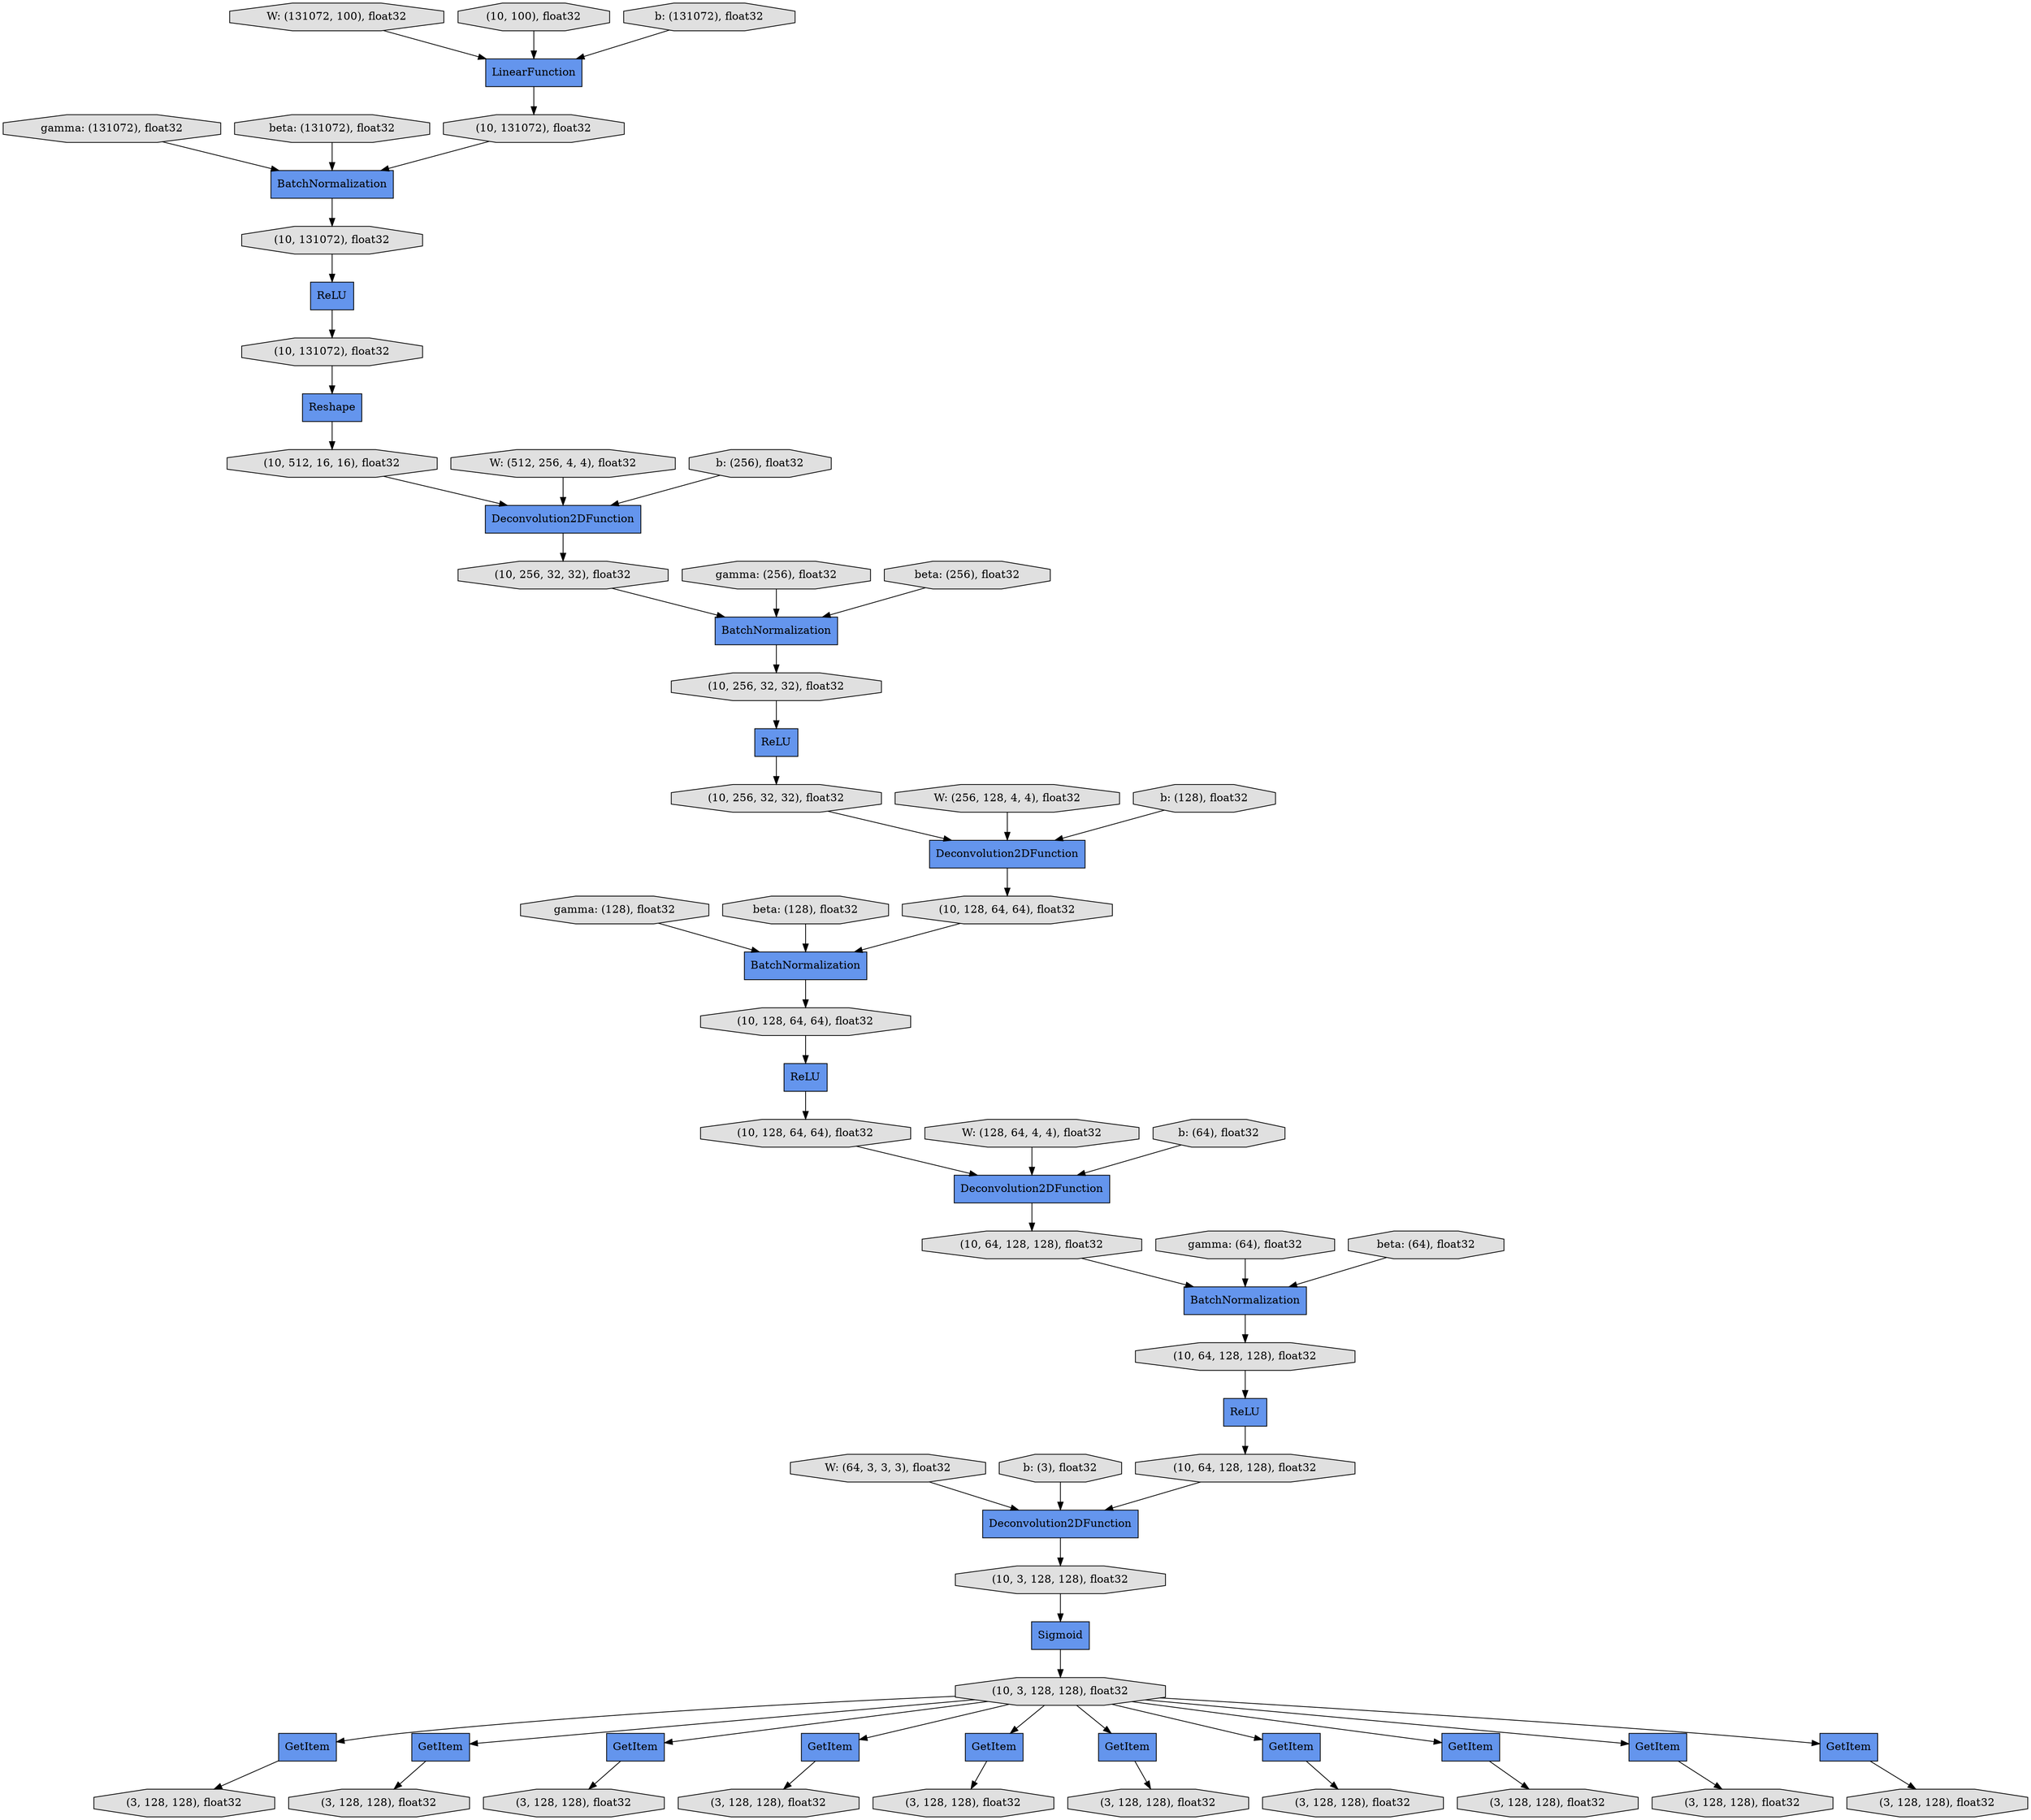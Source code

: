 digraph graphname{rankdir=TB;4561989704 [label="(3, 128, 128), float32",shape="octagon",fillcolor="#E0E0E0",style="filled"];4869783624 [label="(10, 512, 16, 16), float32",shape="octagon",fillcolor="#E0E0E0",style="filled"];4869783680 [label="BatchNormalization",shape="record",fillcolor="#6495ED",style="filled"];4560740480 [label="gamma: (131072), float32",shape="octagon",fillcolor="#E0E0E0",style="filled"];4869783736 [label="ReLU",shape="record",fillcolor="#6495ED",style="filled"];4561989872 [label="GetItem",shape="record",fillcolor="#6495ED",style="filled"];4869783792 [label="(10, 256, 32, 32), float32",shape="octagon",fillcolor="#E0E0E0",style="filled"];4560744344 [label="gamma: (128), float32",shape="octagon",fillcolor="#E0E0E0",style="filled"];4561989984 [label="(3, 128, 128), float32",shape="octagon",fillcolor="#E0E0E0",style="filled"];4561957216 [label="GetItem",shape="record",fillcolor="#6495ED",style="filled"];4869783904 [label="ReLU",shape="record",fillcolor="#6495ED",style="filled"];4869783960 [label="BatchNormalization",shape="record",fillcolor="#6495ED",style="filled"];4560765280 [label="beta: (128), float32",shape="octagon",fillcolor="#E0E0E0",style="filled"];4560742776 [label="gamma: (256), float32",shape="octagon",fillcolor="#E0E0E0",style="filled"];4869784016 [label="(10, 256, 32, 32), float32",shape="octagon",fillcolor="#E0E0E0",style="filled"];4561990152 [label="GetItem",shape="record",fillcolor="#6495ED",style="filled"];4869784072 [label="Deconvolution2DFunction",shape="record",fillcolor="#6495ED",style="filled"];4560740872 [label="beta: (131072), float32",shape="octagon",fillcolor="#E0E0E0",style="filled"];4869784128 [label="(10, 256, 32, 32), float32",shape="octagon",fillcolor="#E0E0E0",style="filled"];4869689240 [label="Deconvolution2DFunction",shape="record",fillcolor="#6495ED",style="filled"];4561990264 [label="(3, 128, 128), float32",shape="octagon",fillcolor="#E0E0E0",style="filled"];4869784184 [label="(10, 128, 64, 64), float32",shape="octagon",fillcolor="#E0E0E0",style="filled"];4560765672 [label="W: (64, 3, 3, 3), float32",shape="octagon",fillcolor="#E0E0E0",style="filled"];4869784296 [label="ReLU",shape="record",fillcolor="#6495ED",style="filled"];4560743168 [label="beta: (256), float32",shape="octagon",fillcolor="#E0E0E0",style="filled"];4561990432 [label="GetItem",shape="record",fillcolor="#6495ED",style="filled"];4869784352 [label="BatchNormalization",shape="record",fillcolor="#6495ED",style="filled"];4869784408 [label="(10, 128, 64, 64), float32",shape="octagon",fillcolor="#E0E0E0",style="filled"];4561990544 [label="(3, 128, 128), float32",shape="octagon",fillcolor="#E0E0E0",style="filled"];4869784464 [label="Deconvolution2DFunction",shape="record",fillcolor="#6495ED",style="filled"];4560741264 [label="W: (512, 256, 4, 4), float32",shape="octagon",fillcolor="#E0E0E0",style="filled"];4869784520 [label="(10, 128, 64, 64), float32",shape="octagon",fillcolor="#E0E0E0",style="filled"];4869784576 [label="(10, 64, 128, 128), float32",shape="octagon",fillcolor="#E0E0E0",style="filled"];4561990712 [label="GetItem",shape="record",fillcolor="#6495ED",style="filled"];4560766008 [label="b: (3), float32",shape="octagon",fillcolor="#E0E0E0",style="filled"];4560743560 [label="W: (128, 64, 4, 4), float32",shape="octagon",fillcolor="#E0E0E0",style="filled"];4561990824 [label="(3, 128, 128), float32",shape="octagon",fillcolor="#E0E0E0",style="filled"];4869784744 [label="Sigmoid",shape="record",fillcolor="#6495ED",style="filled"];4869784800 [label="(10, 64, 128, 128), float32",shape="octagon",fillcolor="#E0E0E0",style="filled"];4560741600 [label="b: (256), float32",shape="octagon",fillcolor="#E0E0E0",style="filled"];4869688568 [label="LinearFunction",shape="record",fillcolor="#6495ED",style="filled"];4560723248 [label="W: (131072, 100), float32",shape="octagon",fillcolor="#E0E0E0",style="filled"];4561990992 [label="GetItem",shape="record",fillcolor="#6495ED",style="filled"];4561960296 [label="GetItem",shape="record",fillcolor="#6495ED",style="filled"];4869784912 [label="(10, 64, 128, 128), float32",shape="octagon",fillcolor="#E0E0E0",style="filled"];4869784968 [label="(10, 3, 128, 128), float32",shape="octagon",fillcolor="#E0E0E0",style="filled"];4869688680 [label="BatchNormalization",shape="record",fillcolor="#6495ED",style="filled"];4869688736 [label="(10, 100), float32",shape="octagon",fillcolor="#E0E0E0",style="filled"];4561991104 [label="(3, 128, 128), float32",shape="octagon",fillcolor="#E0E0E0",style="filled"];4561960408 [label="(3, 128, 128), float32",shape="octagon",fillcolor="#E0E0E0",style="filled"];4560743896 [label="b: (64), float32",shape="octagon",fillcolor="#E0E0E0",style="filled"];4560766456 [label="gamma: (64), float32",shape="octagon",fillcolor="#E0E0E0",style="filled"];4869688848 [label="(10, 131072), float32",shape="octagon",fillcolor="#E0E0E0",style="filled"];4869785136 [label="(10, 3, 128, 128), float32",shape="octagon",fillcolor="#E0E0E0",style="filled"];4869688904 [label="ReLU",shape="record",fillcolor="#6495ED",style="filled"];4561991272 [label="GetItem",shape="record",fillcolor="#6495ED",style="filled"];4560741992 [label="W: (256, 128, 4, 4), float32",shape="octagon",fillcolor="#E0E0E0",style="filled"];4561960576 [label="GetItem",shape="record",fillcolor="#6495ED",style="filled"];4560723584 [label="b: (131072), float32",shape="octagon",fillcolor="#E0E0E0",style="filled"];4869689016 [label="(10, 131072), float32",shape="octagon",fillcolor="#E0E0E0",style="filled"];4561991384 [label="(3, 128, 128), float32",shape="octagon",fillcolor="#E0E0E0",style="filled"];4561960688 [label="(3, 128, 128), float32",shape="octagon",fillcolor="#E0E0E0",style="filled"];4869689072 [label="Reshape",shape="record",fillcolor="#6495ED",style="filled"];4869689184 [label="(10, 131072), float32",shape="octagon",fillcolor="#E0E0E0",style="filled"];4560766848 [label="beta: (64), float32",shape="octagon",fillcolor="#E0E0E0",style="filled"];4561960856 [label="GetItem",shape="record",fillcolor="#6495ED",style="filled"];4560742328 [label="b: (128), float32",shape="octagon",fillcolor="#E0E0E0",style="filled"];4869689296 [label="Deconvolution2DFunction",shape="record",fillcolor="#6495ED",style="filled"];4561991664 [label="(3, 128, 128), float32",shape="octagon",fillcolor="#E0E0E0",style="filled"];4869688848 -> 4869688680;4869785136 -> 4561960296;4561990152 -> 4561990544;4869785136 -> 4561990152;4869784408 -> 4869783904;4560743168 -> 4869783680;4560742776 -> 4869783680;4560723248 -> 4869688568;4561990712 -> 4561991104;4869783792 -> 4869783680;4561957216 -> 4561960408;4869689240 -> 4869783792;4869689072 -> 4869783624;4561960856 -> 4561989984;4869688736 -> 4869688568;4560740872 -> 4869688680;4560766008 -> 4869784464;4869784072 -> 4869784576;4560766848 -> 4869784352;4560740480 -> 4869688680;4560765672 -> 4869784464;4561991272 -> 4561991664;4560744344 -> 4869783960;4560743896 -> 4869784072;4869785136 -> 4561990992;4869785136 -> 4561960576;4869784184 -> 4869783960;4869783680 -> 4869784016;4561989872 -> 4561990264;4869784520 -> 4869784072;4869783960 -> 4869784408;4869784744 -> 4869785136;4561990992 -> 4561991384;4869784968 -> 4869784744;4561990432 -> 4561990824;4869784912 -> 4869784464;4869785136 -> 4561960856;4869689296 -> 4869784184;4869785136 -> 4561990712;4869785136 -> 4561957216;4560766456 -> 4869784352;4869689016 -> 4869688904;4869784464 -> 4869784968;4869784352 -> 4869784800;4560741600 -> 4869689240;4560741264 -> 4869689240;4869689184 -> 4869689072;4869784016 -> 4869783736;4869688904 -> 4869689184;4869784296 -> 4869784912;4869784800 -> 4869784296;4869783904 -> 4869784520;4560723584 -> 4869688568;4561960576 -> 4561989704;4869784128 -> 4869689296;4869785136 -> 4561989872;4560765280 -> 4869783960;4560742328 -> 4869689296;4869783736 -> 4869784128;4560741992 -> 4869689296;4560743560 -> 4869784072;4561960296 -> 4561960688;4869784576 -> 4869784352;4869688568 -> 4869688848;4869785136 -> 4561990432;4869783624 -> 4869689240;4869785136 -> 4561991272;4869688680 -> 4869689016;}